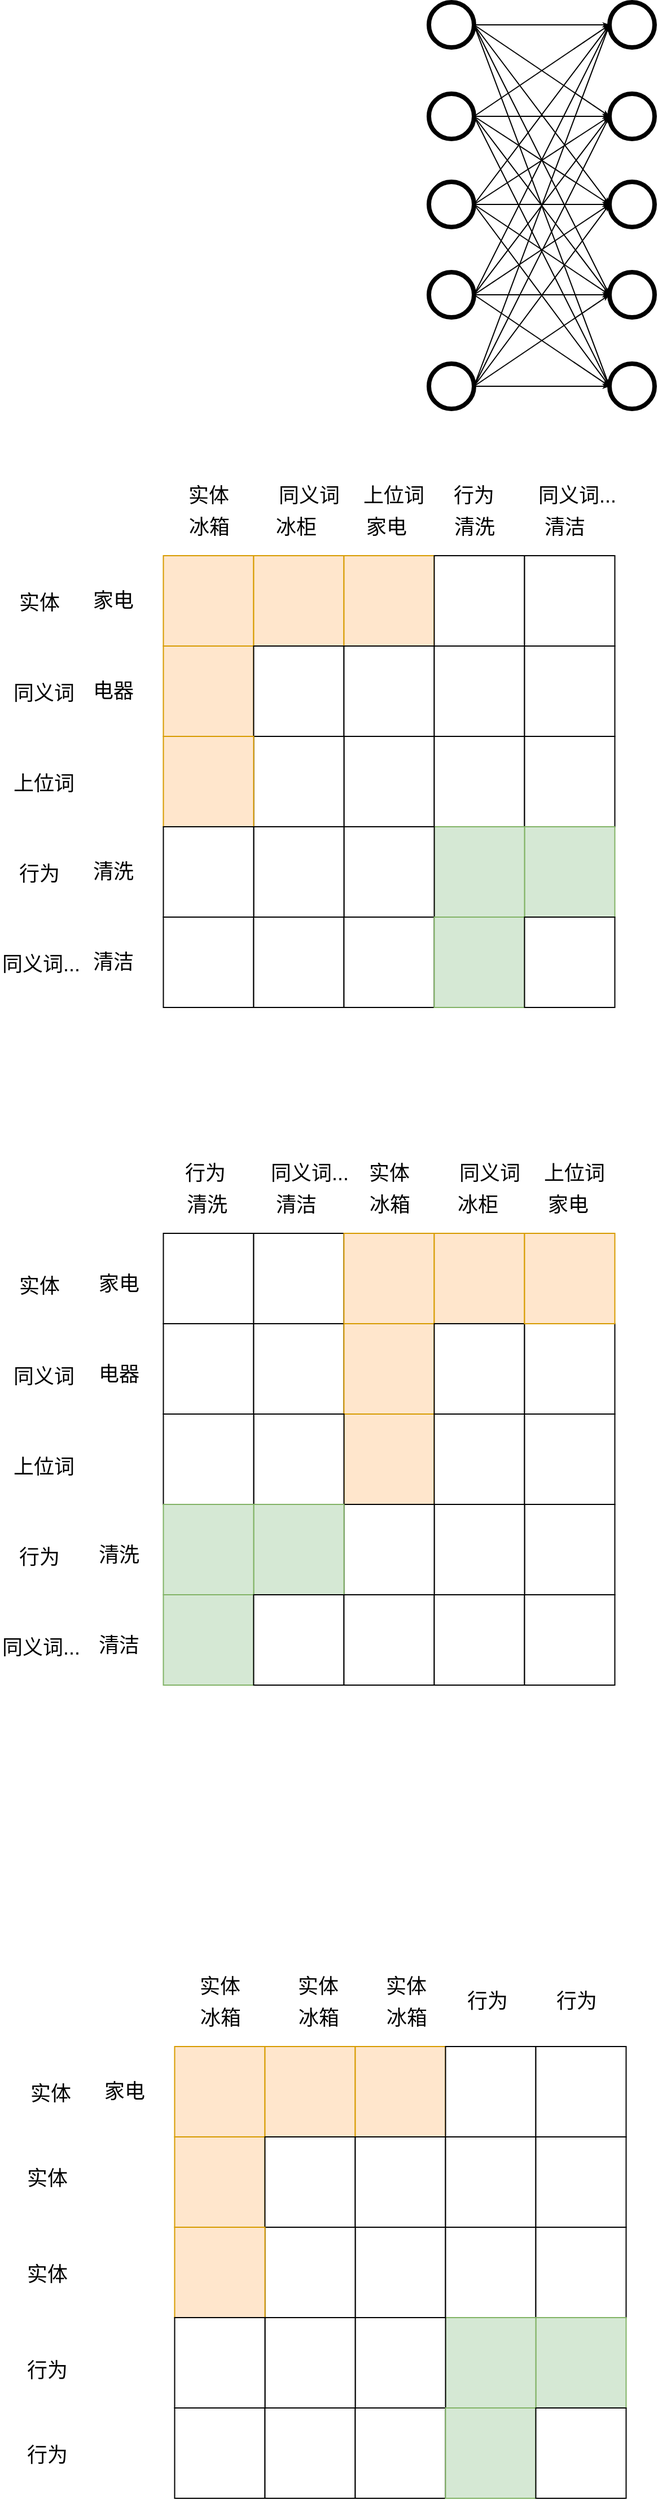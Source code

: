 <mxfile version="13.10.8" type="github">
  <diagram id="691b31df-7cfc-d80e-552c-7aa9f8c0b5f7" name="Page-1">
    <mxGraphModel dx="2049" dy="1436" grid="1" gridSize="10" guides="1" tooltips="1" connect="1" arrows="1" fold="1" page="1" pageScale="1" pageWidth="826" pageHeight="1169" background="#ffffff" math="0" shadow="0">
      <root>
        <mxCell id="0" />
        <mxCell id="1" parent="0" />
        <mxCell id="3" value="" style="ellipse;whiteSpace=wrap;html=1;aspect=fixed;strokeWidth=4;align=center;" parent="1" vertex="1">
          <mxGeometry x="290" y="70" width="40" height="40" as="geometry" />
        </mxCell>
        <mxCell id="4" value="" style="ellipse;whiteSpace=wrap;html=1;aspect=fixed;strokeWidth=4;align=center;" parent="1" vertex="1">
          <mxGeometry x="290" y="151" width="40" height="40" as="geometry" />
        </mxCell>
        <mxCell id="5" value="" style="ellipse;whiteSpace=wrap;html=1;aspect=fixed;strokeWidth=4;align=center;" parent="1" vertex="1">
          <mxGeometry x="290" y="229" width="40" height="40" as="geometry" />
        </mxCell>
        <mxCell id="6" value="" style="ellipse;whiteSpace=wrap;html=1;aspect=fixed;strokeWidth=4;align=center;" parent="1" vertex="1">
          <mxGeometry x="290" y="390" width="40" height="40" as="geometry" />
        </mxCell>
        <mxCell id="7" value="" style="ellipse;whiteSpace=wrap;html=1;aspect=fixed;strokeWidth=4;align=center;" parent="1" vertex="1">
          <mxGeometry x="290" y="309" width="40" height="40" as="geometry" />
        </mxCell>
        <mxCell id="8" value="" style="ellipse;whiteSpace=wrap;html=1;aspect=fixed;strokeWidth=4;align=center;" parent="1" vertex="1">
          <mxGeometry x="450" y="70" width="40" height="40" as="geometry" />
        </mxCell>
        <mxCell id="9" value="" style="ellipse;whiteSpace=wrap;html=1;aspect=fixed;strokeWidth=4;align=center;" parent="1" vertex="1">
          <mxGeometry x="450" y="151" width="40" height="40" as="geometry" />
        </mxCell>
        <mxCell id="10" value="" style="ellipse;whiteSpace=wrap;html=1;aspect=fixed;strokeWidth=4;align=center;" parent="1" vertex="1">
          <mxGeometry x="450" y="229" width="40" height="40" as="geometry" />
        </mxCell>
        <mxCell id="11" value="" style="ellipse;whiteSpace=wrap;html=1;aspect=fixed;strokeWidth=4;align=center;" parent="1" vertex="1">
          <mxGeometry x="450" y="390" width="40" height="40" as="geometry" />
        </mxCell>
        <mxCell id="12" value="" style="ellipse;whiteSpace=wrap;html=1;aspect=fixed;strokeWidth=4;align=center;" parent="1" vertex="1">
          <mxGeometry x="450" y="309" width="40" height="40" as="geometry" />
        </mxCell>
        <mxCell id="13" value="" style="endArrow=classicThin;html=1;shadow=0;strokeColor=#000000;strokeWidth=1;fontColor=#666666;entryX=0;entryY=0.5;endFill=1;exitX=1;exitY=0.5;endSize=3;" parent="1" source="3" target="11" edge="1">
          <mxGeometry width="50" height="50" relative="1" as="geometry">
            <mxPoint x="351" y="135" as="sourcePoint" />
            <mxPoint x="401" y="110" as="targetPoint" />
          </mxGeometry>
        </mxCell>
        <mxCell id="14" value="" style="endArrow=classicThin;html=1;shadow=0;strokeColor=#000000;strokeWidth=1;fontColor=#666666;entryX=0;entryY=0.5;exitX=1;exitY=0.5;endFill=1;endSize=3;" parent="1" source="3" target="12" edge="1">
          <mxGeometry width="50" height="50" relative="1" as="geometry">
            <mxPoint x="361" y="130" as="sourcePoint" />
            <mxPoint x="451" y="355" as="targetPoint" />
          </mxGeometry>
        </mxCell>
        <mxCell id="15" value="" style="endArrow=classicThin;html=1;shadow=0;strokeColor=#000000;strokeWidth=1;fontColor=#666666;entryX=0;entryY=0.5;endFill=1;exitX=1;exitY=0.5;endSize=3;" parent="1" source="3" target="10" edge="1">
          <mxGeometry width="50" height="50" relative="1" as="geometry">
            <mxPoint x="351" y="130" as="sourcePoint" />
            <mxPoint x="451" y="310" as="targetPoint" />
          </mxGeometry>
        </mxCell>
        <mxCell id="16" value="" style="endArrow=classicThin;html=1;shadow=0;strokeColor=#000000;strokeWidth=1;fontColor=#666666;entryX=0;entryY=0.5;endFill=1;exitX=1;exitY=0.5;endSize=3;" parent="1" source="3" target="9" edge="1">
          <mxGeometry width="50" height="50" relative="1" as="geometry">
            <mxPoint x="351" y="130" as="sourcePoint" />
            <mxPoint x="451" y="250" as="targetPoint" />
          </mxGeometry>
        </mxCell>
        <mxCell id="17" value="" style="endArrow=classicThin;html=1;shadow=0;strokeColor=#000000;strokeWidth=1;fontColor=#666666;entryX=0;entryY=0.5;exitX=1;exitY=0.5;endFill=1;endSize=3;" parent="1" source="3" target="8" edge="1">
          <mxGeometry width="50" height="50" relative="1" as="geometry">
            <mxPoint x="361" y="97" as="sourcePoint" />
            <mxPoint x="451" y="147" as="targetPoint" />
          </mxGeometry>
        </mxCell>
        <mxCell id="18" value="" style="endArrow=classicThin;html=1;shadow=0;strokeColor=#000000;strokeWidth=1;fontColor=#666666;entryX=0;entryY=0.5;exitX=1;exitY=0.5;endFill=1;endSize=3;" parent="1" source="4" target="11" edge="1">
          <mxGeometry width="50" height="50" relative="1" as="geometry">
            <mxPoint x="361" y="145" as="sourcePoint" />
            <mxPoint x="451" y="370" as="targetPoint" />
          </mxGeometry>
        </mxCell>
        <mxCell id="19" value="" style="endArrow=classicThin;html=1;shadow=0;strokeColor=#000000;strokeWidth=1;fontColor=#666666;entryX=0;entryY=0.5;exitX=1;exitY=0.5;endFill=1;endSize=3;" parent="1" source="4" target="12" edge="1">
          <mxGeometry width="50" height="50" relative="1" as="geometry">
            <mxPoint x="361" y="190" as="sourcePoint" />
            <mxPoint x="451" y="370" as="targetPoint" />
          </mxGeometry>
        </mxCell>
        <mxCell id="20" value="" style="endArrow=classicThin;html=1;shadow=0;strokeColor=#000000;strokeWidth=1;fontColor=#666666;entryX=0;entryY=0.5;exitX=1;exitY=0.5;endFill=1;endSize=3;" parent="1" source="4" target="10" edge="1">
          <mxGeometry width="50" height="50" relative="1" as="geometry">
            <mxPoint x="351" y="190" as="sourcePoint" />
            <mxPoint x="451" y="310" as="targetPoint" />
          </mxGeometry>
        </mxCell>
        <mxCell id="21" value="" style="endArrow=classicThin;html=1;shadow=0;strokeColor=#000000;strokeWidth=1;fontColor=#666666;entryX=0;entryY=0.5;exitX=1;exitY=0.5;endFill=1;endSize=3;" parent="1" source="4" target="9" edge="1">
          <mxGeometry width="50" height="50" relative="1" as="geometry">
            <mxPoint x="361" y="178" as="sourcePoint" />
            <mxPoint x="451" y="238" as="targetPoint" />
          </mxGeometry>
        </mxCell>
        <mxCell id="22" value="" style="endArrow=classicThin;html=1;shadow=0;strokeColor=#000000;strokeWidth=1;fontColor=#666666;entryX=0;entryY=0.5;endFill=1;exitX=1;exitY=0.5;endSize=3;" parent="1" source="4" target="8" edge="1">
          <mxGeometry width="50" height="50" relative="1" as="geometry">
            <mxPoint x="351" y="180" as="sourcePoint" />
            <mxPoint x="441" y="180" as="targetPoint" />
          </mxGeometry>
        </mxCell>
        <mxCell id="23" value="" style="endArrow=classicThin;html=1;shadow=0;strokeColor=#000000;strokeWidth=1;fontColor=#666666;entryX=0;entryY=0.5;exitX=1;exitY=0.5;endFill=1;endSize=3;" parent="1" source="5" target="10" edge="1">
          <mxGeometry width="50" height="50" relative="1" as="geometry">
            <mxPoint x="361" y="199" as="sourcePoint" />
            <mxPoint x="451" y="199" as="targetPoint" />
          </mxGeometry>
        </mxCell>
        <mxCell id="24" value="" style="endArrow=classicThin;html=1;shadow=0;strokeColor=#000000;strokeWidth=1;fontColor=#666666;entryX=0;entryY=0.5;exitX=1;exitY=0.5;endFill=1;endSize=3;" parent="1" source="5" target="12" edge="1">
          <mxGeometry width="50" height="50" relative="1" as="geometry">
            <mxPoint x="361" y="253" as="sourcePoint" />
            <mxPoint x="451" y="253" as="targetPoint" />
          </mxGeometry>
        </mxCell>
        <mxCell id="25" value="" style="endArrow=classicThin;html=1;shadow=0;strokeColor=#000000;strokeWidth=1;fontColor=#666666;entryX=0;entryY=0.5;exitX=1;exitY=0.5;endFill=1;endSize=3;" parent="1" source="5" target="11" edge="1">
          <mxGeometry width="50" height="50" relative="1" as="geometry">
            <mxPoint x="361" y="253" as="sourcePoint" />
            <mxPoint x="451" y="313" as="targetPoint" />
          </mxGeometry>
        </mxCell>
        <mxCell id="26" value="" style="endArrow=classicThin;html=1;shadow=0;strokeColor=#000000;strokeWidth=1;fontColor=#666666;entryX=0;entryY=0.5;exitX=1;exitY=0.5;endFill=1;endSize=3;" parent="1" source="5" target="9" edge="1">
          <mxGeometry width="50" height="50" relative="1" as="geometry">
            <mxPoint x="361" y="253" as="sourcePoint" />
            <mxPoint x="451" y="253" as="targetPoint" />
          </mxGeometry>
        </mxCell>
        <mxCell id="27" value="" style="endArrow=classicThin;html=1;shadow=0;strokeColor=#000000;strokeWidth=1;fontColor=#666666;entryX=0;entryY=0.5;exitX=1;exitY=0.5;endFill=1;endSize=3;" parent="1" source="5" target="8" edge="1">
          <mxGeometry width="50" height="50" relative="1" as="geometry">
            <mxPoint x="361" y="253" as="sourcePoint" />
            <mxPoint x="451" y="193" as="targetPoint" />
          </mxGeometry>
        </mxCell>
        <mxCell id="28" value="" style="endArrow=classicThin;html=1;shadow=0;strokeColor=#000000;strokeWidth=1;fontColor=#666666;entryX=0;entryY=0.5;exitX=1;exitY=0.5;endFill=1;endSize=3;" parent="1" source="7" target="12" edge="1">
          <mxGeometry width="50" height="50" relative="1" as="geometry">
            <mxPoint x="361" y="279" as="sourcePoint" />
            <mxPoint x="451" y="279" as="targetPoint" />
          </mxGeometry>
        </mxCell>
        <mxCell id="29" value="" style="endArrow=classicThin;html=1;shadow=0;strokeColor=#000000;strokeWidth=1;fontColor=#666666;entryX=0;entryY=0.5;exitX=1;exitY=0.5;endFill=1;endSize=3;" parent="1" source="6" target="11" edge="1">
          <mxGeometry width="50" height="50" relative="1" as="geometry">
            <mxPoint x="361" y="369" as="sourcePoint" />
            <mxPoint x="451" y="369" as="targetPoint" />
          </mxGeometry>
        </mxCell>
        <mxCell id="30" value="" style="endArrow=classicThin;html=1;shadow=0;strokeColor=#000000;strokeWidth=1;fontColor=#666666;entryX=0;entryY=0.5;exitX=1;exitY=0.5;endFill=1;endSize=3;" parent="1" source="6" target="12" edge="1">
          <mxGeometry width="50" height="50" relative="1" as="geometry">
            <mxPoint x="361" y="373" as="sourcePoint" />
            <mxPoint x="451" y="373" as="targetPoint" />
          </mxGeometry>
        </mxCell>
        <mxCell id="31" value="" style="endArrow=classicThin;html=1;shadow=0;strokeColor=#000000;strokeWidth=1;fontColor=#666666;entryX=0;entryY=0.5;exitX=1;exitY=0.5;endFill=1;endSize=3;" parent="1" source="6" target="10" edge="1">
          <mxGeometry width="50" height="50" relative="1" as="geometry">
            <mxPoint x="361" y="373" as="sourcePoint" />
            <mxPoint x="451" y="313" as="targetPoint" />
          </mxGeometry>
        </mxCell>
        <mxCell id="32" value="" style="endArrow=classicThin;html=1;shadow=0;strokeColor=#000000;strokeWidth=1;fontColor=#666666;entryX=0;entryY=0.5;exitX=1;exitY=0.5;endFill=1;endSize=3;" parent="1" source="6" target="9" edge="1">
          <mxGeometry width="50" height="50" relative="1" as="geometry">
            <mxPoint x="361" y="373" as="sourcePoint" />
            <mxPoint x="451" y="253" as="targetPoint" />
          </mxGeometry>
        </mxCell>
        <mxCell id="33" value="" style="endArrow=classicThin;html=1;shadow=0;strokeColor=#000000;strokeWidth=1;fontColor=#666666;entryX=0;entryY=0.5;exitX=1;exitY=0.5;endFill=1;endSize=3;" parent="1" source="6" target="8" edge="1">
          <mxGeometry width="50" height="50" relative="1" as="geometry">
            <mxPoint x="361" y="373" as="sourcePoint" />
            <mxPoint x="451" y="193" as="targetPoint" />
          </mxGeometry>
        </mxCell>
        <mxCell id="34" value="" style="endArrow=classicThin;html=1;shadow=0;strokeColor=#000000;strokeWidth=1;fontColor=#666666;exitX=1;exitY=0.5;endFill=1;entryX=0;entryY=0.5;endSize=3;" parent="1" source="7" target="11" edge="1">
          <mxGeometry width="50" height="50" relative="1" as="geometry">
            <mxPoint x="361" y="313" as="sourcePoint" />
            <mxPoint x="441" y="360" as="targetPoint" />
          </mxGeometry>
        </mxCell>
        <mxCell id="35" value="" style="endArrow=classicThin;html=1;shadow=0;strokeColor=#000000;strokeWidth=1;fontColor=#666666;entryX=0;entryY=0.5;exitX=1;exitY=0.5;endFill=1;endSize=3;" parent="1" source="7" target="10" edge="1">
          <mxGeometry width="50" height="50" relative="1" as="geometry">
            <mxPoint x="361" y="313" as="sourcePoint" />
            <mxPoint x="451" y="313" as="targetPoint" />
          </mxGeometry>
        </mxCell>
        <mxCell id="36" value="" style="endArrow=classicThin;html=1;shadow=0;strokeColor=#000000;strokeWidth=1;fontColor=#666666;entryX=0;entryY=0.5;exitX=1;exitY=0.5;endFill=1;endSize=3;" parent="1" source="7" target="9" edge="1">
          <mxGeometry width="50" height="50" relative="1" as="geometry">
            <mxPoint x="361" y="313" as="sourcePoint" />
            <mxPoint x="451" y="253" as="targetPoint" />
          </mxGeometry>
        </mxCell>
        <mxCell id="37" value="" style="endArrow=classicThin;html=1;shadow=0;strokeColor=#000000;strokeWidth=1;fontColor=#666666;entryX=0;entryY=0.5;exitX=1;exitY=0.5;endFill=1;endSize=3;" parent="1" source="7" target="8" edge="1">
          <mxGeometry width="50" height="50" relative="1" as="geometry">
            <mxPoint x="361" y="313" as="sourcePoint" />
            <mxPoint x="451" y="193" as="targetPoint" />
          </mxGeometry>
        </mxCell>
        <mxCell id="V9bFGLtEwvfLS84xU0cV-45" value="" style="whiteSpace=wrap;html=1;aspect=fixed;fillColor=#ffe6cc;strokeColor=#d79b00;" vertex="1" parent="1">
          <mxGeometry x="54.75" y="560" width="80" height="80" as="geometry" />
        </mxCell>
        <mxCell id="V9bFGLtEwvfLS84xU0cV-46" value="" style="whiteSpace=wrap;html=1;aspect=fixed;fillColor=#ffe6cc;strokeColor=#d79b00;" vertex="1" parent="1">
          <mxGeometry x="134.75" y="560" width="80" height="80" as="geometry" />
        </mxCell>
        <mxCell id="V9bFGLtEwvfLS84xU0cV-47" value="" style="whiteSpace=wrap;html=1;aspect=fixed;fillColor=#ffe6cc;strokeColor=#d79b00;" vertex="1" parent="1">
          <mxGeometry x="214.75" y="560" width="80" height="80" as="geometry" />
        </mxCell>
        <mxCell id="V9bFGLtEwvfLS84xU0cV-48" value="" style="whiteSpace=wrap;html=1;aspect=fixed;fillColor=#ffe6cc;strokeColor=#d79b00;" vertex="1" parent="1">
          <mxGeometry x="54.75" y="640" width="80" height="80" as="geometry" />
        </mxCell>
        <mxCell id="V9bFGLtEwvfLS84xU0cV-49" value="" style="whiteSpace=wrap;html=1;aspect=fixed;" vertex="1" parent="1">
          <mxGeometry x="134.75" y="640" width="80" height="80" as="geometry" />
        </mxCell>
        <mxCell id="V9bFGLtEwvfLS84xU0cV-51" value="" style="whiteSpace=wrap;html=1;aspect=fixed;" vertex="1" parent="1">
          <mxGeometry x="214.75" y="640" width="80" height="80" as="geometry" />
        </mxCell>
        <mxCell id="V9bFGLtEwvfLS84xU0cV-52" value="" style="whiteSpace=wrap;html=1;aspect=fixed;" vertex="1" parent="1">
          <mxGeometry x="214.75" y="720" width="80" height="80" as="geometry" />
        </mxCell>
        <mxCell id="V9bFGLtEwvfLS84xU0cV-53" value="" style="whiteSpace=wrap;html=1;aspect=fixed;" vertex="1" parent="1">
          <mxGeometry x="134.75" y="720" width="80" height="80" as="geometry" />
        </mxCell>
        <mxCell id="V9bFGLtEwvfLS84xU0cV-54" value="" style="whiteSpace=wrap;html=1;aspect=fixed;fillColor=#ffe6cc;strokeColor=#d79b00;" vertex="1" parent="1">
          <mxGeometry x="54.75" y="720" width="80" height="80" as="geometry" />
        </mxCell>
        <mxCell id="V9bFGLtEwvfLS84xU0cV-55" value="" style="whiteSpace=wrap;html=1;aspect=fixed;" vertex="1" parent="1">
          <mxGeometry x="294.75" y="560" width="80" height="80" as="geometry" />
        </mxCell>
        <mxCell id="V9bFGLtEwvfLS84xU0cV-56" value="" style="whiteSpace=wrap;html=1;aspect=fixed;" vertex="1" parent="1">
          <mxGeometry x="294.75" y="640" width="80" height="80" as="geometry" />
        </mxCell>
        <mxCell id="V9bFGLtEwvfLS84xU0cV-57" value="" style="whiteSpace=wrap;html=1;aspect=fixed;" vertex="1" parent="1">
          <mxGeometry x="294.75" y="720" width="80" height="80" as="geometry" />
        </mxCell>
        <mxCell id="V9bFGLtEwvfLS84xU0cV-58" value="" style="whiteSpace=wrap;html=1;aspect=fixed;" vertex="1" parent="1">
          <mxGeometry x="374.75" y="720" width="80" height="80" as="geometry" />
        </mxCell>
        <mxCell id="V9bFGLtEwvfLS84xU0cV-59" value="" style="whiteSpace=wrap;html=1;aspect=fixed;fillColor=#d5e8d4;strokeColor=#82b366;" vertex="1" parent="1">
          <mxGeometry x="374.75" y="800" width="80" height="80" as="geometry" />
        </mxCell>
        <mxCell id="V9bFGLtEwvfLS84xU0cV-60" value="" style="whiteSpace=wrap;html=1;aspect=fixed;fillColor=#d5e8d4;strokeColor=#82b366;" vertex="1" parent="1">
          <mxGeometry x="294.75" y="800" width="80" height="80" as="geometry" />
        </mxCell>
        <mxCell id="V9bFGLtEwvfLS84xU0cV-61" value="" style="whiteSpace=wrap;html=1;aspect=fixed;" vertex="1" parent="1">
          <mxGeometry x="214.75" y="800" width="80" height="80" as="geometry" />
        </mxCell>
        <mxCell id="V9bFGLtEwvfLS84xU0cV-62" value="" style="whiteSpace=wrap;html=1;aspect=fixed;" vertex="1" parent="1">
          <mxGeometry x="134.75" y="800" width="80" height="80" as="geometry" />
        </mxCell>
        <mxCell id="V9bFGLtEwvfLS84xU0cV-63" value="" style="whiteSpace=wrap;html=1;aspect=fixed;" vertex="1" parent="1">
          <mxGeometry x="54.75" y="800" width="80" height="80" as="geometry" />
        </mxCell>
        <mxCell id="V9bFGLtEwvfLS84xU0cV-64" value="" style="whiteSpace=wrap;html=1;aspect=fixed;" vertex="1" parent="1">
          <mxGeometry x="54.75" y="880" width="80" height="80" as="geometry" />
        </mxCell>
        <mxCell id="V9bFGLtEwvfLS84xU0cV-65" value="" style="whiteSpace=wrap;html=1;aspect=fixed;" vertex="1" parent="1">
          <mxGeometry x="134.75" y="880" width="80" height="80" as="geometry" />
        </mxCell>
        <mxCell id="V9bFGLtEwvfLS84xU0cV-66" value="" style="whiteSpace=wrap;html=1;aspect=fixed;" vertex="1" parent="1">
          <mxGeometry x="214.75" y="880" width="80" height="80" as="geometry" />
        </mxCell>
        <mxCell id="V9bFGLtEwvfLS84xU0cV-67" value="" style="whiteSpace=wrap;html=1;aspect=fixed;fillColor=#d5e8d4;strokeColor=#82b366;" vertex="1" parent="1">
          <mxGeometry x="294.75" y="880" width="80" height="80" as="geometry" />
        </mxCell>
        <mxCell id="V9bFGLtEwvfLS84xU0cV-68" value="" style="whiteSpace=wrap;html=1;aspect=fixed;" vertex="1" parent="1">
          <mxGeometry x="374.75" y="880" width="80" height="80" as="geometry" />
        </mxCell>
        <mxCell id="V9bFGLtEwvfLS84xU0cV-69" value="" style="whiteSpace=wrap;html=1;aspect=fixed;" vertex="1" parent="1">
          <mxGeometry x="374.75" y="640" width="80" height="80" as="geometry" />
        </mxCell>
        <mxCell id="V9bFGLtEwvfLS84xU0cV-70" value="" style="whiteSpace=wrap;html=1;aspect=fixed;" vertex="1" parent="1">
          <mxGeometry x="374.75" y="560" width="80" height="80" as="geometry" />
        </mxCell>
        <mxCell id="V9bFGLtEwvfLS84xU0cV-71" value="冰箱" style="text;html=1;align=center;verticalAlign=middle;resizable=0;points=[];autosize=1;fontSize=18;" vertex="1" parent="1">
          <mxGeometry x="69.75" y="520" width="50" height="30" as="geometry" />
        </mxCell>
        <mxCell id="V9bFGLtEwvfLS84xU0cV-73" value="冰柜" style="text;html=1;align=center;verticalAlign=middle;resizable=0;points=[];autosize=1;fontSize=18;" vertex="1" parent="1">
          <mxGeometry x="147.25" y="520" width="50" height="30" as="geometry" />
        </mxCell>
        <mxCell id="V9bFGLtEwvfLS84xU0cV-74" value="&lt;font style=&quot;font-size: 18px&quot;&gt;家电&lt;/font&gt;" style="text;html=1;align=center;verticalAlign=middle;resizable=0;points=[];autosize=1;fontSize=18;" vertex="1" parent="1">
          <mxGeometry x="227.25" y="520" width="50" height="30" as="geometry" />
        </mxCell>
        <mxCell id="V9bFGLtEwvfLS84xU0cV-75" value="家电" style="text;html=1;align=center;verticalAlign=middle;resizable=0;points=[];autosize=1;fontSize=18;" vertex="1" parent="1">
          <mxGeometry x="-15.25" y="585" width="50" height="30" as="geometry" />
        </mxCell>
        <mxCell id="V9bFGLtEwvfLS84xU0cV-76" value="电器" style="text;html=1;align=center;verticalAlign=middle;resizable=0;points=[];autosize=1;fontSize=18;" vertex="1" parent="1">
          <mxGeometry x="-15.25" y="665" width="50" height="30" as="geometry" />
        </mxCell>
        <mxCell id="V9bFGLtEwvfLS84xU0cV-78" value="清洗" style="text;html=1;align=center;verticalAlign=middle;resizable=0;points=[];autosize=1;fontSize=18;" vertex="1" parent="1">
          <mxGeometry x="-15.25" y="825" width="50" height="30" as="geometry" />
        </mxCell>
        <mxCell id="V9bFGLtEwvfLS84xU0cV-79" value="清洁" style="text;html=1;align=center;verticalAlign=middle;resizable=0;points=[];autosize=1;fontSize=18;" vertex="1" parent="1">
          <mxGeometry x="-15.25" y="905" width="50" height="30" as="geometry" />
        </mxCell>
        <mxCell id="V9bFGLtEwvfLS84xU0cV-105" value="清洗" style="text;html=1;align=center;verticalAlign=middle;resizable=0;points=[];autosize=1;fontSize=18;" vertex="1" parent="1">
          <mxGeometry x="305.25" y="520" width="50" height="30" as="geometry" />
        </mxCell>
        <mxCell id="V9bFGLtEwvfLS84xU0cV-106" value="清洁" style="text;html=1;align=center;verticalAlign=middle;resizable=0;points=[];autosize=1;fontSize=18;" vertex="1" parent="1">
          <mxGeometry x="384.75" y="520" width="50" height="30" as="geometry" />
        </mxCell>
        <mxCell id="V9bFGLtEwvfLS84xU0cV-108" value="&lt;meta charset=&quot;utf-8&quot;&gt;&lt;span style=&quot;color: rgb(0, 0, 0); font-family: helvetica; font-size: 18px; font-style: normal; font-weight: 400; letter-spacing: normal; text-align: center; text-indent: 0px; text-transform: none; word-spacing: 0px; display: inline; float: none;&quot;&gt;实体&lt;/span&gt;" style="text;whiteSpace=wrap;html=1;fontSize=18;gradientDirection=north;rounded=1;labelBackgroundColor=none;" vertex="1" parent="1">
          <mxGeometry x="74.75" y="490" width="50" height="30" as="geometry" />
        </mxCell>
        <mxCell id="V9bFGLtEwvfLS84xU0cV-109" value="&lt;meta charset=&quot;utf-8&quot;&gt;&lt;span style=&quot;color: rgb(0, 0, 0); font-family: helvetica; font-size: 18px; font-style: normal; font-weight: 400; letter-spacing: normal; text-align: center; text-indent: 0px; text-transform: none; word-spacing: 0px; display: inline; float: none;&quot;&gt;同义词&lt;/span&gt;&lt;br style=&quot;color: rgb(0, 0, 0); font-family: helvetica; font-size: 18px; font-style: normal; font-weight: 400; letter-spacing: normal; text-align: center; text-indent: 0px; text-transform: none; word-spacing: 0px;&quot;&gt;" style="text;whiteSpace=wrap;html=1;fontSize=18;labelBackgroundColor=none;" vertex="1" parent="1">
          <mxGeometry x="154.75" y="490" width="60" height="30" as="geometry" />
        </mxCell>
        <mxCell id="V9bFGLtEwvfLS84xU0cV-110" value="&lt;span style=&quot;color: rgb(0, 0, 0); font-family: helvetica; font-size: 18px; font-style: normal; font-weight: 400; letter-spacing: normal; text-align: center; text-indent: 0px; text-transform: none; word-spacing: 0px; display: inline; float: none;&quot;&gt;上位词&lt;/span&gt;" style="text;whiteSpace=wrap;html=1;fontSize=18;labelBackgroundColor=none;" vertex="1" parent="1">
          <mxGeometry x="229.75" y="490" width="60" height="30" as="geometry" />
        </mxCell>
        <mxCell id="V9bFGLtEwvfLS84xU0cV-111" value="&lt;span style=&quot;color: rgb(0 , 0 , 0) ; font-family: &amp;#34;helvetica&amp;#34; ; font-size: 18px ; font-style: normal ; font-weight: 400 ; letter-spacing: normal ; text-align: center ; text-indent: 0px ; text-transform: none ; word-spacing: 0px ; display: inline ; float: none&quot;&gt;行为&lt;/span&gt;" style="text;whiteSpace=wrap;html=1;fontSize=18;gradientDirection=north;rounded=1;labelBackgroundColor=none;" vertex="1" parent="1">
          <mxGeometry x="309.75" y="490" width="50" height="30" as="geometry" />
        </mxCell>
        <mxCell id="V9bFGLtEwvfLS84xU0cV-112" value="&lt;span style=&quot;color: rgb(0 , 0 , 0) ; font-family: &amp;#34;helvetica&amp;#34; ; font-size: 18px ; font-style: normal ; font-weight: 400 ; letter-spacing: normal ; text-align: center ; text-indent: 0px ; text-transform: none ; word-spacing: 0px ; display: inline ; float: none&quot;&gt;同义词...&lt;/span&gt;" style="text;whiteSpace=wrap;html=1;fontSize=18;labelBackgroundColor=none;" vertex="1" parent="1">
          <mxGeometry x="385.25" y="490" width="79.5" height="30" as="geometry" />
        </mxCell>
        <mxCell id="V9bFGLtEwvfLS84xU0cV-113" value="&lt;meta charset=&quot;utf-8&quot;&gt;&lt;span style=&quot;color: rgb(0, 0, 0); font-family: helvetica; font-size: 18px; font-style: normal; font-weight: 400; letter-spacing: normal; text-align: center; text-indent: 0px; text-transform: none; word-spacing: 0px; display: inline; float: none;&quot;&gt;实体&lt;/span&gt;" style="text;whiteSpace=wrap;html=1;fontSize=18;gradientDirection=north;rounded=1;labelBackgroundColor=none;" vertex="1" parent="1">
          <mxGeometry x="-75.25" y="585" width="50" height="30" as="geometry" />
        </mxCell>
        <mxCell id="V9bFGLtEwvfLS84xU0cV-115" value="&lt;span style=&quot;color: rgb(0, 0, 0); font-family: helvetica; font-size: 18px; font-style: normal; font-weight: 400; letter-spacing: normal; text-align: center; text-indent: 0px; text-transform: none; word-spacing: 0px; display: inline; float: none;&quot;&gt;上位词&lt;/span&gt;" style="text;whiteSpace=wrap;html=1;fontSize=18;labelBackgroundColor=none;" vertex="1" parent="1">
          <mxGeometry x="-80.25" y="745" width="60" height="30" as="geometry" />
        </mxCell>
        <mxCell id="V9bFGLtEwvfLS84xU0cV-116" value="&lt;span style=&quot;color: rgb(0 , 0 , 0) ; font-family: &amp;#34;helvetica&amp;#34; ; font-size: 18px ; font-style: normal ; font-weight: 400 ; letter-spacing: normal ; text-align: center ; text-indent: 0px ; text-transform: none ; word-spacing: 0px ; display: inline ; float: none&quot;&gt;行为&lt;/span&gt;" style="text;whiteSpace=wrap;html=1;fontSize=18;gradientDirection=north;rounded=1;labelBackgroundColor=none;" vertex="1" parent="1">
          <mxGeometry x="-75.25" y="825" width="50" height="30" as="geometry" />
        </mxCell>
        <mxCell id="V9bFGLtEwvfLS84xU0cV-118" value="&lt;span style=&quot;color: rgb(0 , 0 , 0) ; font-family: &amp;#34;helvetica&amp;#34; ; font-size: 18px ; font-style: normal ; font-weight: 400 ; letter-spacing: normal ; text-align: center ; text-indent: 0px ; text-transform: none ; word-spacing: 0px ; display: inline ; float: none&quot;&gt;同义词...&lt;/span&gt;" style="text;whiteSpace=wrap;html=1;fontSize=18;labelBackgroundColor=none;" vertex="1" parent="1">
          <mxGeometry x="-90" y="905" width="79.5" height="30" as="geometry" />
        </mxCell>
        <mxCell id="V9bFGLtEwvfLS84xU0cV-119" value="" style="whiteSpace=wrap;html=1;aspect=fixed;" vertex="1" parent="1">
          <mxGeometry x="54.75" y="1160" width="80" height="80" as="geometry" />
        </mxCell>
        <mxCell id="V9bFGLtEwvfLS84xU0cV-120" value="" style="whiteSpace=wrap;html=1;aspect=fixed;" vertex="1" parent="1">
          <mxGeometry x="134.75" y="1160" width="80" height="80" as="geometry" />
        </mxCell>
        <mxCell id="V9bFGLtEwvfLS84xU0cV-121" value="" style="whiteSpace=wrap;html=1;aspect=fixed;fillColor=#ffe6cc;strokeColor=#d79b00;" vertex="1" parent="1">
          <mxGeometry x="214.75" y="1160" width="80" height="80" as="geometry" />
        </mxCell>
        <mxCell id="V9bFGLtEwvfLS84xU0cV-122" value="" style="whiteSpace=wrap;html=1;aspect=fixed;" vertex="1" parent="1">
          <mxGeometry x="54.75" y="1240" width="80" height="80" as="geometry" />
        </mxCell>
        <mxCell id="V9bFGLtEwvfLS84xU0cV-123" value="" style="whiteSpace=wrap;html=1;aspect=fixed;" vertex="1" parent="1">
          <mxGeometry x="134.75" y="1240" width="80" height="80" as="geometry" />
        </mxCell>
        <mxCell id="V9bFGLtEwvfLS84xU0cV-124" value="" style="whiteSpace=wrap;html=1;aspect=fixed;fillColor=#ffe6cc;strokeColor=#d79b00;" vertex="1" parent="1">
          <mxGeometry x="214.75" y="1240" width="80" height="80" as="geometry" />
        </mxCell>
        <mxCell id="V9bFGLtEwvfLS84xU0cV-125" value="" style="whiteSpace=wrap;html=1;aspect=fixed;fillColor=#ffe6cc;strokeColor=#d79b00;" vertex="1" parent="1">
          <mxGeometry x="214.75" y="1320" width="80" height="80" as="geometry" />
        </mxCell>
        <mxCell id="V9bFGLtEwvfLS84xU0cV-126" value="" style="whiteSpace=wrap;html=1;aspect=fixed;" vertex="1" parent="1">
          <mxGeometry x="134.75" y="1320" width="80" height="80" as="geometry" />
        </mxCell>
        <mxCell id="V9bFGLtEwvfLS84xU0cV-127" value="" style="whiteSpace=wrap;html=1;aspect=fixed;" vertex="1" parent="1">
          <mxGeometry x="54.75" y="1320" width="80" height="80" as="geometry" />
        </mxCell>
        <mxCell id="V9bFGLtEwvfLS84xU0cV-128" value="" style="whiteSpace=wrap;html=1;aspect=fixed;fillColor=#ffe6cc;strokeColor=#d79b00;" vertex="1" parent="1">
          <mxGeometry x="294.75" y="1160" width="80" height="80" as="geometry" />
        </mxCell>
        <mxCell id="V9bFGLtEwvfLS84xU0cV-129" value="" style="whiteSpace=wrap;html=1;aspect=fixed;" vertex="1" parent="1">
          <mxGeometry x="294.75" y="1240" width="80" height="80" as="geometry" />
        </mxCell>
        <mxCell id="V9bFGLtEwvfLS84xU0cV-130" value="" style="whiteSpace=wrap;html=1;aspect=fixed;" vertex="1" parent="1">
          <mxGeometry x="294.75" y="1320" width="80" height="80" as="geometry" />
        </mxCell>
        <mxCell id="V9bFGLtEwvfLS84xU0cV-131" value="" style="whiteSpace=wrap;html=1;aspect=fixed;" vertex="1" parent="1">
          <mxGeometry x="374.75" y="1320" width="80" height="80" as="geometry" />
        </mxCell>
        <mxCell id="V9bFGLtEwvfLS84xU0cV-132" value="" style="whiteSpace=wrap;html=1;aspect=fixed;" vertex="1" parent="1">
          <mxGeometry x="374.75" y="1400" width="80" height="80" as="geometry" />
        </mxCell>
        <mxCell id="V9bFGLtEwvfLS84xU0cV-133" value="" style="whiteSpace=wrap;html=1;aspect=fixed;" vertex="1" parent="1">
          <mxGeometry x="294.75" y="1400" width="80" height="80" as="geometry" />
        </mxCell>
        <mxCell id="V9bFGLtEwvfLS84xU0cV-134" value="" style="whiteSpace=wrap;html=1;aspect=fixed;" vertex="1" parent="1">
          <mxGeometry x="214.75" y="1400" width="80" height="80" as="geometry" />
        </mxCell>
        <mxCell id="V9bFGLtEwvfLS84xU0cV-135" value="" style="whiteSpace=wrap;html=1;aspect=fixed;fillColor=#d5e8d4;strokeColor=#82b366;" vertex="1" parent="1">
          <mxGeometry x="134.75" y="1400" width="80" height="80" as="geometry" />
        </mxCell>
        <mxCell id="V9bFGLtEwvfLS84xU0cV-136" value="" style="whiteSpace=wrap;html=1;aspect=fixed;fillColor=#d5e8d4;strokeColor=#82b366;" vertex="1" parent="1">
          <mxGeometry x="54.75" y="1400" width="80" height="80" as="geometry" />
        </mxCell>
        <mxCell id="V9bFGLtEwvfLS84xU0cV-137" value="" style="whiteSpace=wrap;html=1;aspect=fixed;fillColor=#d5e8d4;strokeColor=#82b366;" vertex="1" parent="1">
          <mxGeometry x="54.75" y="1480" width="80" height="80" as="geometry" />
        </mxCell>
        <mxCell id="V9bFGLtEwvfLS84xU0cV-138" value="" style="whiteSpace=wrap;html=1;aspect=fixed;" vertex="1" parent="1">
          <mxGeometry x="134.75" y="1480" width="80" height="80" as="geometry" />
        </mxCell>
        <mxCell id="V9bFGLtEwvfLS84xU0cV-139" value="" style="whiteSpace=wrap;html=1;aspect=fixed;" vertex="1" parent="1">
          <mxGeometry x="214.75" y="1480" width="80" height="80" as="geometry" />
        </mxCell>
        <mxCell id="V9bFGLtEwvfLS84xU0cV-140" value="" style="whiteSpace=wrap;html=1;aspect=fixed;" vertex="1" parent="1">
          <mxGeometry x="294.75" y="1480" width="80" height="80" as="geometry" />
        </mxCell>
        <mxCell id="V9bFGLtEwvfLS84xU0cV-141" value="" style="whiteSpace=wrap;html=1;aspect=fixed;" vertex="1" parent="1">
          <mxGeometry x="374.75" y="1480" width="80" height="80" as="geometry" />
        </mxCell>
        <mxCell id="V9bFGLtEwvfLS84xU0cV-142" value="" style="whiteSpace=wrap;html=1;aspect=fixed;" vertex="1" parent="1">
          <mxGeometry x="374.75" y="1240" width="80" height="80" as="geometry" />
        </mxCell>
        <mxCell id="V9bFGLtEwvfLS84xU0cV-143" value="" style="whiteSpace=wrap;html=1;aspect=fixed;fillColor=#ffe6cc;strokeColor=#d79b00;" vertex="1" parent="1">
          <mxGeometry x="374.75" y="1160" width="80" height="80" as="geometry" />
        </mxCell>
        <mxCell id="V9bFGLtEwvfLS84xU0cV-144" value="&lt;meta charset=&quot;utf-8&quot;&gt;&lt;span style=&quot;color: rgb(0, 0, 0); font-family: helvetica; font-size: 18px; font-style: normal; font-weight: 400; letter-spacing: normal; text-align: center; text-indent: 0px; text-transform: none; word-spacing: 0px; display: inline; float: none;&quot;&gt;同义词&lt;/span&gt;&lt;br style=&quot;color: rgb(0, 0, 0); font-family: helvetica; font-size: 18px; font-style: normal; font-weight: 400; letter-spacing: normal; text-align: center; text-indent: 0px; text-transform: none; word-spacing: 0px;&quot;&gt;" style="text;whiteSpace=wrap;html=1;fontSize=18;labelBackgroundColor=none;" vertex="1" parent="1">
          <mxGeometry x="-80.25" y="665" width="60" height="30" as="geometry" />
        </mxCell>
        <mxCell id="V9bFGLtEwvfLS84xU0cV-145" value="&lt;meta charset=&quot;utf-8&quot;&gt;&lt;span style=&quot;color: rgb(0, 0, 0); font-family: helvetica; font-size: 18px; font-style: normal; font-weight: 400; letter-spacing: normal; text-align: center; text-indent: 0px; text-transform: none; word-spacing: 0px; display: inline; float: none;&quot;&gt;实体&lt;/span&gt;" style="text;whiteSpace=wrap;html=1;fontSize=18;gradientDirection=north;rounded=1;labelBackgroundColor=none;" vertex="1" parent="1">
          <mxGeometry x="-75.25" y="1190" width="50" height="30" as="geometry" />
        </mxCell>
        <mxCell id="V9bFGLtEwvfLS84xU0cV-146" value="&lt;span style=&quot;color: rgb(0, 0, 0); font-family: helvetica; font-size: 18px; font-style: normal; font-weight: 400; letter-spacing: normal; text-align: center; text-indent: 0px; text-transform: none; word-spacing: 0px; display: inline; float: none;&quot;&gt;上位词&lt;/span&gt;" style="text;whiteSpace=wrap;html=1;fontSize=18;labelBackgroundColor=none;" vertex="1" parent="1">
          <mxGeometry x="-80.25" y="1350" width="60" height="30" as="geometry" />
        </mxCell>
        <mxCell id="V9bFGLtEwvfLS84xU0cV-147" value="&lt;meta charset=&quot;utf-8&quot;&gt;&lt;span style=&quot;color: rgb(0, 0, 0); font-family: helvetica; font-size: 18px; font-style: normal; font-weight: 400; letter-spacing: normal; text-align: center; text-indent: 0px; text-transform: none; word-spacing: 0px; display: inline; float: none;&quot;&gt;同义词&lt;/span&gt;&lt;br style=&quot;color: rgb(0, 0, 0); font-family: helvetica; font-size: 18px; font-style: normal; font-weight: 400; letter-spacing: normal; text-align: center; text-indent: 0px; text-transform: none; word-spacing: 0px;&quot;&gt;" style="text;whiteSpace=wrap;html=1;fontSize=18;labelBackgroundColor=none;" vertex="1" parent="1">
          <mxGeometry x="-80.25" y="1270" width="60" height="30" as="geometry" />
        </mxCell>
        <mxCell id="V9bFGLtEwvfLS84xU0cV-148" value="&lt;span style=&quot;color: rgb(0 , 0 , 0) ; font-family: &amp;#34;helvetica&amp;#34; ; font-size: 18px ; font-style: normal ; font-weight: 400 ; letter-spacing: normal ; text-align: center ; text-indent: 0px ; text-transform: none ; word-spacing: 0px ; display: inline ; float: none&quot;&gt;行为&lt;/span&gt;" style="text;whiteSpace=wrap;html=1;fontSize=18;gradientDirection=north;rounded=1;labelBackgroundColor=none;" vertex="1" parent="1">
          <mxGeometry x="-75.25" y="1430" width="50" height="30" as="geometry" />
        </mxCell>
        <mxCell id="V9bFGLtEwvfLS84xU0cV-149" value="&lt;span style=&quot;color: rgb(0 , 0 , 0) ; font-family: &amp;#34;helvetica&amp;#34; ; font-size: 18px ; font-style: normal ; font-weight: 400 ; letter-spacing: normal ; text-align: center ; text-indent: 0px ; text-transform: none ; word-spacing: 0px ; display: inline ; float: none&quot;&gt;同义词...&lt;/span&gt;" style="text;whiteSpace=wrap;html=1;fontSize=18;labelBackgroundColor=none;" vertex="1" parent="1">
          <mxGeometry x="-90" y="1510" width="79.5" height="30" as="geometry" />
        </mxCell>
        <mxCell id="V9bFGLtEwvfLS84xU0cV-150" value="清洗" style="text;html=1;align=center;verticalAlign=middle;resizable=0;points=[];autosize=1;fontSize=18;" vertex="1" parent="1">
          <mxGeometry x="67.75" y="1120" width="50" height="30" as="geometry" />
        </mxCell>
        <mxCell id="V9bFGLtEwvfLS84xU0cV-151" value="清洁" style="text;html=1;align=center;verticalAlign=middle;resizable=0;points=[];autosize=1;fontSize=18;" vertex="1" parent="1">
          <mxGeometry x="147.25" y="1120" width="50" height="30" as="geometry" />
        </mxCell>
        <mxCell id="V9bFGLtEwvfLS84xU0cV-152" value="&lt;span style=&quot;color: rgb(0 , 0 , 0) ; font-family: &amp;#34;helvetica&amp;#34; ; font-size: 18px ; font-style: normal ; font-weight: 400 ; letter-spacing: normal ; text-align: center ; text-indent: 0px ; text-transform: none ; word-spacing: 0px ; display: inline ; float: none&quot;&gt;行为&lt;/span&gt;" style="text;whiteSpace=wrap;html=1;fontSize=18;gradientDirection=north;rounded=1;labelBackgroundColor=none;" vertex="1" parent="1">
          <mxGeometry x="72.25" y="1090" width="50" height="30" as="geometry" />
        </mxCell>
        <mxCell id="V9bFGLtEwvfLS84xU0cV-153" value="&lt;span style=&quot;color: rgb(0 , 0 , 0) ; font-family: &amp;#34;helvetica&amp;#34; ; font-size: 18px ; font-style: normal ; font-weight: 400 ; letter-spacing: normal ; text-align: center ; text-indent: 0px ; text-transform: none ; word-spacing: 0px ; display: inline ; float: none&quot;&gt;同义词...&lt;/span&gt;" style="text;whiteSpace=wrap;html=1;fontSize=18;labelBackgroundColor=none;" vertex="1" parent="1">
          <mxGeometry x="147.75" y="1090" width="79.5" height="30" as="geometry" />
        </mxCell>
        <mxCell id="V9bFGLtEwvfLS84xU0cV-154" value="冰箱" style="text;html=1;align=center;verticalAlign=middle;resizable=0;points=[];autosize=1;fontSize=18;" vertex="1" parent="1">
          <mxGeometry x="230" y="1120" width="50" height="30" as="geometry" />
        </mxCell>
        <mxCell id="V9bFGLtEwvfLS84xU0cV-155" value="冰柜" style="text;html=1;align=center;verticalAlign=middle;resizable=0;points=[];autosize=1;fontSize=18;" vertex="1" parent="1">
          <mxGeometry x="307.5" y="1120" width="50" height="30" as="geometry" />
        </mxCell>
        <mxCell id="V9bFGLtEwvfLS84xU0cV-156" value="&lt;font style=&quot;font-size: 18px&quot;&gt;家电&lt;/font&gt;" style="text;html=1;align=center;verticalAlign=middle;resizable=0;points=[];autosize=1;fontSize=18;" vertex="1" parent="1">
          <mxGeometry x="387.5" y="1120" width="50" height="30" as="geometry" />
        </mxCell>
        <mxCell id="V9bFGLtEwvfLS84xU0cV-157" value="&lt;meta charset=&quot;utf-8&quot;&gt;&lt;span style=&quot;color: rgb(0, 0, 0); font-family: helvetica; font-size: 18px; font-style: normal; font-weight: 400; letter-spacing: normal; text-align: center; text-indent: 0px; text-transform: none; word-spacing: 0px; display: inline; float: none;&quot;&gt;实体&lt;/span&gt;" style="text;whiteSpace=wrap;html=1;fontSize=18;gradientDirection=north;rounded=1;labelBackgroundColor=none;" vertex="1" parent="1">
          <mxGeometry x="235" y="1090" width="50" height="30" as="geometry" />
        </mxCell>
        <mxCell id="V9bFGLtEwvfLS84xU0cV-158" value="&lt;meta charset=&quot;utf-8&quot;&gt;&lt;span style=&quot;color: rgb(0, 0, 0); font-family: helvetica; font-size: 18px; font-style: normal; font-weight: 400; letter-spacing: normal; text-align: center; text-indent: 0px; text-transform: none; word-spacing: 0px; display: inline; float: none;&quot;&gt;同义词&lt;/span&gt;&lt;br style=&quot;color: rgb(0, 0, 0); font-family: helvetica; font-size: 18px; font-style: normal; font-weight: 400; letter-spacing: normal; text-align: center; text-indent: 0px; text-transform: none; word-spacing: 0px;&quot;&gt;" style="text;whiteSpace=wrap;html=1;fontSize=18;labelBackgroundColor=none;" vertex="1" parent="1">
          <mxGeometry x="315" y="1090" width="60" height="30" as="geometry" />
        </mxCell>
        <mxCell id="V9bFGLtEwvfLS84xU0cV-159" value="&lt;span style=&quot;color: rgb(0, 0, 0); font-family: helvetica; font-size: 18px; font-style: normal; font-weight: 400; letter-spacing: normal; text-align: center; text-indent: 0px; text-transform: none; word-spacing: 0px; display: inline; float: none;&quot;&gt;上位词&lt;/span&gt;" style="text;whiteSpace=wrap;html=1;fontSize=18;labelBackgroundColor=none;" vertex="1" parent="1">
          <mxGeometry x="390" y="1090" width="60" height="30" as="geometry" />
        </mxCell>
        <mxCell id="V9bFGLtEwvfLS84xU0cV-163" value="家电" style="text;html=1;align=center;verticalAlign=middle;resizable=0;points=[];autosize=1;fontSize=18;" vertex="1" parent="1">
          <mxGeometry x="-10.5" y="1190" width="50" height="30" as="geometry" />
        </mxCell>
        <mxCell id="V9bFGLtEwvfLS84xU0cV-164" value="电器" style="text;html=1;align=center;verticalAlign=middle;resizable=0;points=[];autosize=1;fontSize=18;" vertex="1" parent="1">
          <mxGeometry x="-10.5" y="1270" width="50" height="30" as="geometry" />
        </mxCell>
        <mxCell id="V9bFGLtEwvfLS84xU0cV-165" value="清洗" style="text;html=1;align=center;verticalAlign=middle;resizable=0;points=[];autosize=1;fontSize=18;" vertex="1" parent="1">
          <mxGeometry x="-10.5" y="1430" width="50" height="30" as="geometry" />
        </mxCell>
        <mxCell id="V9bFGLtEwvfLS84xU0cV-166" value="清洁" style="text;html=1;align=center;verticalAlign=middle;resizable=0;points=[];autosize=1;fontSize=18;" vertex="1" parent="1">
          <mxGeometry x="-10.5" y="1510" width="50" height="30" as="geometry" />
        </mxCell>
        <mxCell id="V9bFGLtEwvfLS84xU0cV-194" value="" style="whiteSpace=wrap;html=1;aspect=fixed;fillColor=#ffe6cc;strokeColor=#d79b00;" vertex="1" parent="1">
          <mxGeometry x="64.75" y="1880" width="80" height="80" as="geometry" />
        </mxCell>
        <mxCell id="V9bFGLtEwvfLS84xU0cV-195" value="" style="whiteSpace=wrap;html=1;aspect=fixed;fillColor=#ffe6cc;strokeColor=#d79b00;" vertex="1" parent="1">
          <mxGeometry x="144.75" y="1880" width="80" height="80" as="geometry" />
        </mxCell>
        <mxCell id="V9bFGLtEwvfLS84xU0cV-196" value="" style="whiteSpace=wrap;html=1;aspect=fixed;fillColor=#ffe6cc;strokeColor=#d79b00;" vertex="1" parent="1">
          <mxGeometry x="224.75" y="1880" width="80" height="80" as="geometry" />
        </mxCell>
        <mxCell id="V9bFGLtEwvfLS84xU0cV-197" value="" style="whiteSpace=wrap;html=1;aspect=fixed;fillColor=#ffe6cc;strokeColor=#d79b00;" vertex="1" parent="1">
          <mxGeometry x="64.75" y="1960" width="80" height="80" as="geometry" />
        </mxCell>
        <mxCell id="V9bFGLtEwvfLS84xU0cV-198" value="" style="whiteSpace=wrap;html=1;aspect=fixed;" vertex="1" parent="1">
          <mxGeometry x="144.75" y="1960" width="80" height="80" as="geometry" />
        </mxCell>
        <mxCell id="V9bFGLtEwvfLS84xU0cV-199" value="" style="whiteSpace=wrap;html=1;aspect=fixed;" vertex="1" parent="1">
          <mxGeometry x="224.75" y="1960" width="80" height="80" as="geometry" />
        </mxCell>
        <mxCell id="V9bFGLtEwvfLS84xU0cV-200" value="" style="whiteSpace=wrap;html=1;aspect=fixed;" vertex="1" parent="1">
          <mxGeometry x="224.75" y="2040" width="80" height="80" as="geometry" />
        </mxCell>
        <mxCell id="V9bFGLtEwvfLS84xU0cV-201" value="" style="whiteSpace=wrap;html=1;aspect=fixed;" vertex="1" parent="1">
          <mxGeometry x="144.75" y="2040" width="80" height="80" as="geometry" />
        </mxCell>
        <mxCell id="V9bFGLtEwvfLS84xU0cV-202" value="" style="whiteSpace=wrap;html=1;aspect=fixed;fillColor=#ffe6cc;strokeColor=#d79b00;" vertex="1" parent="1">
          <mxGeometry x="64.75" y="2040" width="80" height="80" as="geometry" />
        </mxCell>
        <mxCell id="V9bFGLtEwvfLS84xU0cV-203" value="" style="whiteSpace=wrap;html=1;aspect=fixed;" vertex="1" parent="1">
          <mxGeometry x="304.75" y="1880" width="80" height="80" as="geometry" />
        </mxCell>
        <mxCell id="V9bFGLtEwvfLS84xU0cV-204" value="" style="whiteSpace=wrap;html=1;aspect=fixed;" vertex="1" parent="1">
          <mxGeometry x="304.75" y="1960" width="80" height="80" as="geometry" />
        </mxCell>
        <mxCell id="V9bFGLtEwvfLS84xU0cV-205" value="" style="whiteSpace=wrap;html=1;aspect=fixed;" vertex="1" parent="1">
          <mxGeometry x="304.75" y="2040" width="80" height="80" as="geometry" />
        </mxCell>
        <mxCell id="V9bFGLtEwvfLS84xU0cV-206" value="" style="whiteSpace=wrap;html=1;aspect=fixed;" vertex="1" parent="1">
          <mxGeometry x="384.75" y="2040" width="80" height="80" as="geometry" />
        </mxCell>
        <mxCell id="V9bFGLtEwvfLS84xU0cV-207" value="" style="whiteSpace=wrap;html=1;aspect=fixed;fillColor=#d5e8d4;strokeColor=#82b366;" vertex="1" parent="1">
          <mxGeometry x="384.75" y="2120" width="80" height="80" as="geometry" />
        </mxCell>
        <mxCell id="V9bFGLtEwvfLS84xU0cV-208" value="" style="whiteSpace=wrap;html=1;aspect=fixed;fillColor=#d5e8d4;strokeColor=#82b366;" vertex="1" parent="1">
          <mxGeometry x="304.75" y="2120" width="80" height="80" as="geometry" />
        </mxCell>
        <mxCell id="V9bFGLtEwvfLS84xU0cV-209" value="" style="whiteSpace=wrap;html=1;aspect=fixed;" vertex="1" parent="1">
          <mxGeometry x="224.75" y="2120" width="80" height="80" as="geometry" />
        </mxCell>
        <mxCell id="V9bFGLtEwvfLS84xU0cV-210" value="" style="whiteSpace=wrap;html=1;aspect=fixed;" vertex="1" parent="1">
          <mxGeometry x="144.75" y="2120" width="80" height="80" as="geometry" />
        </mxCell>
        <mxCell id="V9bFGLtEwvfLS84xU0cV-211" value="" style="whiteSpace=wrap;html=1;aspect=fixed;" vertex="1" parent="1">
          <mxGeometry x="64.75" y="2120" width="80" height="80" as="geometry" />
        </mxCell>
        <mxCell id="V9bFGLtEwvfLS84xU0cV-212" value="" style="whiteSpace=wrap;html=1;aspect=fixed;" vertex="1" parent="1">
          <mxGeometry x="64.75" y="2200" width="80" height="80" as="geometry" />
        </mxCell>
        <mxCell id="V9bFGLtEwvfLS84xU0cV-213" value="" style="whiteSpace=wrap;html=1;aspect=fixed;" vertex="1" parent="1">
          <mxGeometry x="144.75" y="2200" width="80" height="80" as="geometry" />
        </mxCell>
        <mxCell id="V9bFGLtEwvfLS84xU0cV-214" value="" style="whiteSpace=wrap;html=1;aspect=fixed;" vertex="1" parent="1">
          <mxGeometry x="224.75" y="2200" width="80" height="80" as="geometry" />
        </mxCell>
        <mxCell id="V9bFGLtEwvfLS84xU0cV-215" value="" style="whiteSpace=wrap;html=1;aspect=fixed;fillColor=#d5e8d4;strokeColor=#82b366;" vertex="1" parent="1">
          <mxGeometry x="304.75" y="2200" width="80" height="80" as="geometry" />
        </mxCell>
        <mxCell id="V9bFGLtEwvfLS84xU0cV-216" value="" style="whiteSpace=wrap;html=1;aspect=fixed;" vertex="1" parent="1">
          <mxGeometry x="384.75" y="2200" width="80" height="80" as="geometry" />
        </mxCell>
        <mxCell id="V9bFGLtEwvfLS84xU0cV-217" value="" style="whiteSpace=wrap;html=1;aspect=fixed;" vertex="1" parent="1">
          <mxGeometry x="384.75" y="1960" width="80" height="80" as="geometry" />
        </mxCell>
        <mxCell id="V9bFGLtEwvfLS84xU0cV-218" value="" style="whiteSpace=wrap;html=1;aspect=fixed;" vertex="1" parent="1">
          <mxGeometry x="384.75" y="1880" width="80" height="80" as="geometry" />
        </mxCell>
        <mxCell id="V9bFGLtEwvfLS84xU0cV-219" value="冰箱" style="text;html=1;align=center;verticalAlign=middle;resizable=0;points=[];autosize=1;fontSize=18;" vertex="1" parent="1">
          <mxGeometry x="79.75" y="1840" width="50" height="30" as="geometry" />
        </mxCell>
        <mxCell id="V9bFGLtEwvfLS84xU0cV-222" value="家电" style="text;html=1;align=center;verticalAlign=middle;resizable=0;points=[];autosize=1;fontSize=18;" vertex="1" parent="1">
          <mxGeometry x="-5.25" y="1905" width="50" height="30" as="geometry" />
        </mxCell>
        <mxCell id="V9bFGLtEwvfLS84xU0cV-228" value="&lt;meta charset=&quot;utf-8&quot;&gt;&lt;span style=&quot;color: rgb(0, 0, 0); font-family: helvetica; font-size: 18px; font-style: normal; font-weight: 400; letter-spacing: normal; text-align: center; text-indent: 0px; text-transform: none; word-spacing: 0px; display: inline; float: none;&quot;&gt;实体&lt;/span&gt;" style="text;whiteSpace=wrap;html=1;fontSize=18;gradientDirection=north;rounded=1;labelBackgroundColor=none;" vertex="1" parent="1">
          <mxGeometry x="84.75" y="1810" width="50" height="30" as="geometry" />
        </mxCell>
        <mxCell id="V9bFGLtEwvfLS84xU0cV-233" value="&lt;meta charset=&quot;utf-8&quot;&gt;&lt;span style=&quot;color: rgb(0, 0, 0); font-family: helvetica; font-size: 18px; font-style: normal; font-weight: 400; letter-spacing: normal; text-align: center; text-indent: 0px; text-transform: none; word-spacing: 0px; display: inline; float: none;&quot;&gt;实体&lt;/span&gt;" style="text;whiteSpace=wrap;html=1;fontSize=18;gradientDirection=north;rounded=1;labelBackgroundColor=none;" vertex="1" parent="1">
          <mxGeometry x="-65.25" y="1905" width="50" height="30" as="geometry" />
        </mxCell>
        <mxCell id="V9bFGLtEwvfLS84xU0cV-238" value="冰箱" style="text;html=1;align=center;verticalAlign=middle;resizable=0;points=[];autosize=1;fontSize=18;" vertex="1" parent="1">
          <mxGeometry x="167.37" y="1840" width="50" height="30" as="geometry" />
        </mxCell>
        <mxCell id="V9bFGLtEwvfLS84xU0cV-239" value="&lt;meta charset=&quot;utf-8&quot;&gt;&lt;span style=&quot;color: rgb(0, 0, 0); font-family: helvetica; font-size: 18px; font-style: normal; font-weight: 400; letter-spacing: normal; text-align: center; text-indent: 0px; text-transform: none; word-spacing: 0px; display: inline; float: none;&quot;&gt;实体&lt;/span&gt;" style="text;whiteSpace=wrap;html=1;fontSize=18;gradientDirection=north;rounded=1;labelBackgroundColor=none;" vertex="1" parent="1">
          <mxGeometry x="172.37" y="1810" width="50" height="30" as="geometry" />
        </mxCell>
        <mxCell id="V9bFGLtEwvfLS84xU0cV-240" value="冰箱" style="text;html=1;align=center;verticalAlign=middle;resizable=0;points=[];autosize=1;fontSize=18;" vertex="1" parent="1">
          <mxGeometry x="244.87" y="1840" width="50" height="30" as="geometry" />
        </mxCell>
        <mxCell id="V9bFGLtEwvfLS84xU0cV-241" value="&lt;meta charset=&quot;utf-8&quot;&gt;&lt;span style=&quot;color: rgb(0, 0, 0); font-family: helvetica; font-size: 18px; font-style: normal; font-weight: 400; letter-spacing: normal; text-align: center; text-indent: 0px; text-transform: none; word-spacing: 0px; display: inline; float: none;&quot;&gt;实体&lt;/span&gt;" style="text;whiteSpace=wrap;html=1;fontSize=18;gradientDirection=north;rounded=1;labelBackgroundColor=none;" vertex="1" parent="1">
          <mxGeometry x="249.87" y="1810" width="50" height="30" as="geometry" />
        </mxCell>
        <mxCell id="V9bFGLtEwvfLS84xU0cV-242" value="&lt;meta charset=&quot;utf-8&quot;&gt;&lt;span style=&quot;color: rgb(0, 0, 0); font-family: helvetica; font-size: 18px; font-style: normal; font-weight: 400; letter-spacing: normal; text-align: center; text-indent: 0px; text-transform: none; word-spacing: 0px; display: inline; float: none;&quot;&gt;实体&lt;/span&gt;" style="text;whiteSpace=wrap;html=1;fontSize=18;gradientDirection=north;rounded=1;labelBackgroundColor=none;" vertex="1" parent="1">
          <mxGeometry x="-67.63" y="1980" width="50" height="30" as="geometry" />
        </mxCell>
        <mxCell id="V9bFGLtEwvfLS84xU0cV-243" value="&lt;meta charset=&quot;utf-8&quot;&gt;&lt;span style=&quot;color: rgb(0, 0, 0); font-family: helvetica; font-size: 18px; font-style: normal; font-weight: 400; letter-spacing: normal; text-align: center; text-indent: 0px; text-transform: none; word-spacing: 0px; display: inline; float: none;&quot;&gt;实体&lt;/span&gt;" style="text;whiteSpace=wrap;html=1;fontSize=18;gradientDirection=north;rounded=1;labelBackgroundColor=none;" vertex="1" parent="1">
          <mxGeometry x="-67.63" y="2065" width="50" height="30" as="geometry" />
        </mxCell>
        <mxCell id="V9bFGLtEwvfLS84xU0cV-244" value="&lt;span style=&quot;color: rgb(0 , 0 , 0) ; font-family: &amp;#34;helvetica&amp;#34; ; font-size: 18px ; font-style: normal ; font-weight: 400 ; letter-spacing: normal ; text-align: center ; text-indent: 0px ; text-transform: none ; word-spacing: 0px ; display: inline ; float: none&quot;&gt;行为&lt;/span&gt;" style="text;whiteSpace=wrap;html=1;fontSize=18;gradientDirection=north;rounded=1;labelBackgroundColor=none;" vertex="1" parent="1">
          <mxGeometry x="-67.63" y="2150" width="50" height="30" as="geometry" />
        </mxCell>
        <mxCell id="V9bFGLtEwvfLS84xU0cV-245" value="&lt;span style=&quot;color: rgb(0 , 0 , 0) ; font-family: &amp;#34;helvetica&amp;#34; ; font-size: 18px ; font-style: normal ; font-weight: 400 ; letter-spacing: normal ; text-align: center ; text-indent: 0px ; text-transform: none ; word-spacing: 0px ; display: inline ; float: none&quot;&gt;行为&lt;/span&gt;" style="text;whiteSpace=wrap;html=1;fontSize=18;gradientDirection=north;rounded=1;labelBackgroundColor=none;" vertex="1" parent="1">
          <mxGeometry x="-67.63" y="2225" width="50" height="30" as="geometry" />
        </mxCell>
        <mxCell id="V9bFGLtEwvfLS84xU0cV-246" value="&lt;span style=&quot;color: rgb(0 , 0 , 0) ; font-family: &amp;#34;helvetica&amp;#34; ; font-size: 18px ; font-style: normal ; font-weight: 400 ; letter-spacing: normal ; text-align: center ; text-indent: 0px ; text-transform: none ; word-spacing: 0px ; display: inline ; float: none&quot;&gt;行为&lt;/span&gt;" style="text;whiteSpace=wrap;html=1;fontSize=18;gradientDirection=north;rounded=1;labelBackgroundColor=none;" vertex="1" parent="1">
          <mxGeometry x="322.37" y="1823" width="50" height="30" as="geometry" />
        </mxCell>
        <mxCell id="V9bFGLtEwvfLS84xU0cV-247" value="&lt;span style=&quot;color: rgb(0 , 0 , 0) ; font-family: &amp;#34;helvetica&amp;#34; ; font-size: 18px ; font-style: normal ; font-weight: 400 ; letter-spacing: normal ; text-align: center ; text-indent: 0px ; text-transform: none ; word-spacing: 0px ; display: inline ; float: none&quot;&gt;行为&lt;/span&gt;" style="text;whiteSpace=wrap;html=1;fontSize=18;gradientDirection=north;rounded=1;labelBackgroundColor=none;" vertex="1" parent="1">
          <mxGeometry x="400.62" y="1823" width="50" height="30" as="geometry" />
        </mxCell>
      </root>
    </mxGraphModel>
  </diagram>
</mxfile>
